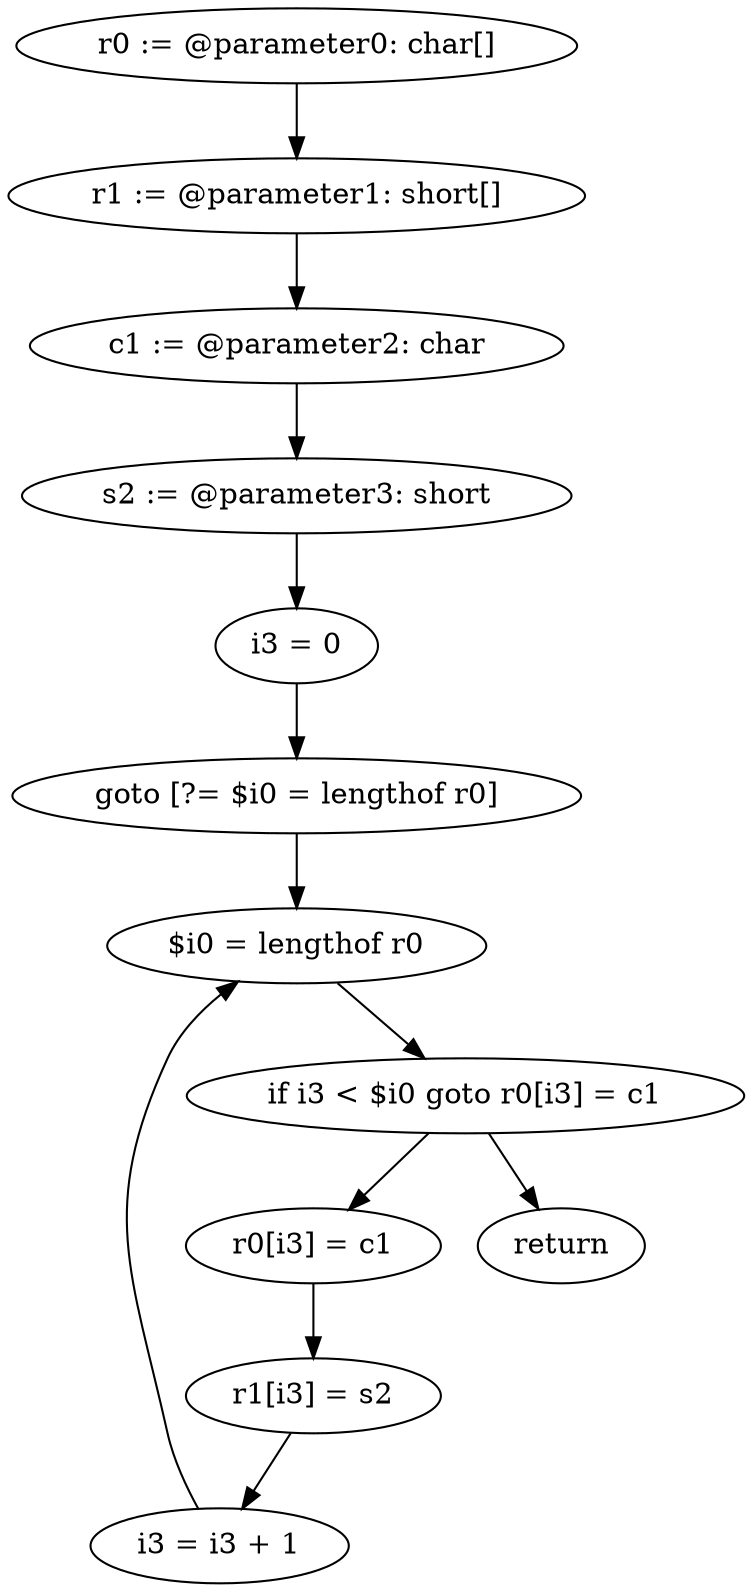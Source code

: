 digraph "unitGraph" {
    "r0 := @parameter0: char[]"
    "r1 := @parameter1: short[]"
    "c1 := @parameter2: char"
    "s2 := @parameter3: short"
    "i3 = 0"
    "goto [?= $i0 = lengthof r0]"
    "r0[i3] = c1"
    "r1[i3] = s2"
    "i3 = i3 + 1"
    "$i0 = lengthof r0"
    "if i3 < $i0 goto r0[i3] = c1"
    "return"
    "r0 := @parameter0: char[]"->"r1 := @parameter1: short[]";
    "r1 := @parameter1: short[]"->"c1 := @parameter2: char";
    "c1 := @parameter2: char"->"s2 := @parameter3: short";
    "s2 := @parameter3: short"->"i3 = 0";
    "i3 = 0"->"goto [?= $i0 = lengthof r0]";
    "goto [?= $i0 = lengthof r0]"->"$i0 = lengthof r0";
    "r0[i3] = c1"->"r1[i3] = s2";
    "r1[i3] = s2"->"i3 = i3 + 1";
    "i3 = i3 + 1"->"$i0 = lengthof r0";
    "$i0 = lengthof r0"->"if i3 < $i0 goto r0[i3] = c1";
    "if i3 < $i0 goto r0[i3] = c1"->"return";
    "if i3 < $i0 goto r0[i3] = c1"->"r0[i3] = c1";
}
